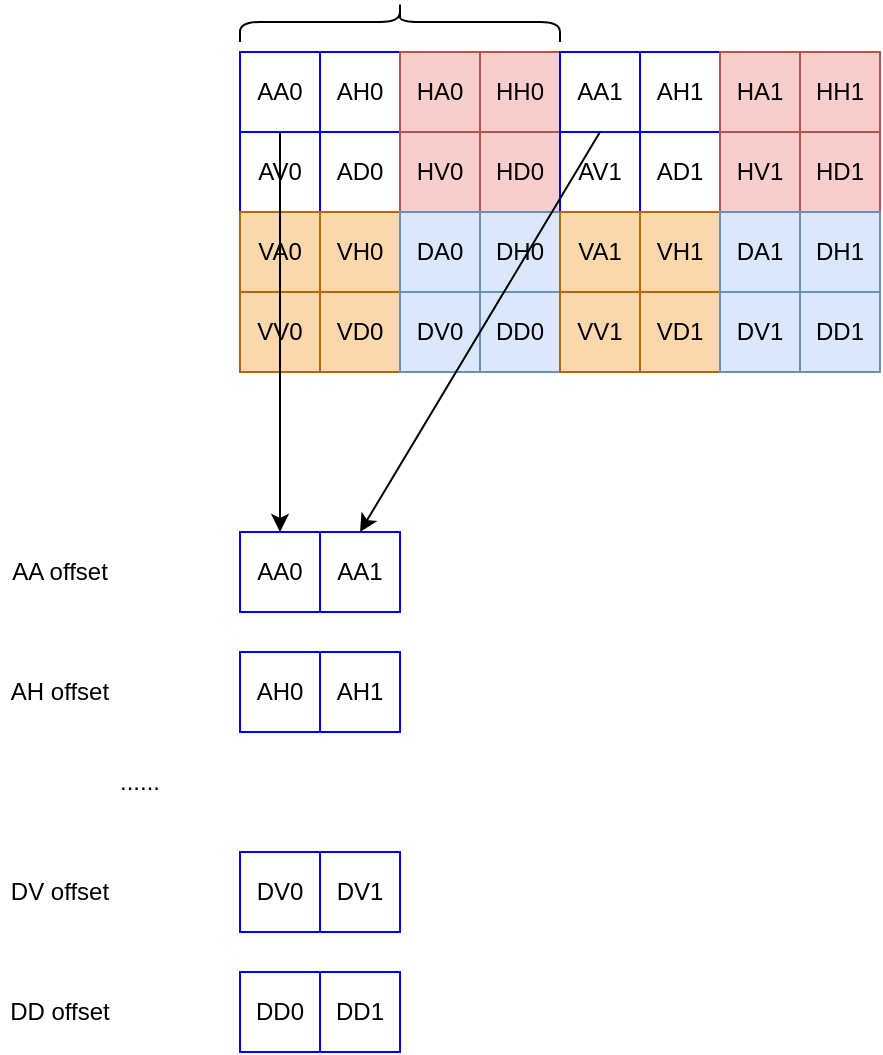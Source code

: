 <mxfile version="21.6.6" type="github">
  <diagram name="第 1 页" id="shTC8Z6--Nmm1lQACW7x">
    <mxGraphModel dx="818" dy="492" grid="1" gridSize="10" guides="1" tooltips="1" connect="1" arrows="1" fold="1" page="1" pageScale="1" pageWidth="1169" pageHeight="827" math="0" shadow="0">
      <root>
        <mxCell id="0" />
        <mxCell id="1" parent="0" />
        <mxCell id="ozwnez7hy_r3zfRa-a8K-2" value="AA0" style="whiteSpace=wrap;html=1;aspect=fixed;strokeColor=#0000FF;" vertex="1" parent="1">
          <mxGeometry x="160" y="80" width="40" height="40" as="geometry" />
        </mxCell>
        <mxCell id="ozwnez7hy_r3zfRa-a8K-3" value="AH0" style="whiteSpace=wrap;html=1;aspect=fixed;strokeColor=#0000FF;" vertex="1" parent="1">
          <mxGeometry x="200" y="80" width="40" height="40" as="geometry" />
        </mxCell>
        <mxCell id="ozwnez7hy_r3zfRa-a8K-4" value="AV0" style="whiteSpace=wrap;html=1;aspect=fixed;strokeColor=#0000FF;" vertex="1" parent="1">
          <mxGeometry x="160" y="120" width="40" height="40" as="geometry" />
        </mxCell>
        <mxCell id="ozwnez7hy_r3zfRa-a8K-5" value="AD0" style="whiteSpace=wrap;html=1;aspect=fixed;strokeColor=#0000FF;" vertex="1" parent="1">
          <mxGeometry x="200" y="120" width="40" height="40" as="geometry" />
        </mxCell>
        <mxCell id="ozwnez7hy_r3zfRa-a8K-6" value="HA0" style="whiteSpace=wrap;html=1;aspect=fixed;strokeColor=#b85450;fillColor=#f8cecc;" vertex="1" parent="1">
          <mxGeometry x="240" y="80" width="40" height="40" as="geometry" />
        </mxCell>
        <mxCell id="ozwnez7hy_r3zfRa-a8K-7" value="HH0" style="whiteSpace=wrap;html=1;aspect=fixed;strokeColor=#b85450;fillColor=#f8cecc;" vertex="1" parent="1">
          <mxGeometry x="280" y="80" width="40" height="40" as="geometry" />
        </mxCell>
        <mxCell id="ozwnez7hy_r3zfRa-a8K-8" value="HV0" style="whiteSpace=wrap;html=1;aspect=fixed;strokeColor=#b85450;fillColor=#f8cecc;" vertex="1" parent="1">
          <mxGeometry x="240" y="120" width="40" height="40" as="geometry" />
        </mxCell>
        <mxCell id="ozwnez7hy_r3zfRa-a8K-9" value="HD0" style="whiteSpace=wrap;html=1;aspect=fixed;strokeColor=#b85450;fillColor=#f8cecc;" vertex="1" parent="1">
          <mxGeometry x="280" y="120" width="40" height="40" as="geometry" />
        </mxCell>
        <mxCell id="ozwnez7hy_r3zfRa-a8K-10" value="VA0" style="whiteSpace=wrap;html=1;aspect=fixed;strokeColor=#b46504;fillColor=#fad7ac;" vertex="1" parent="1">
          <mxGeometry x="160" y="160" width="40" height="40" as="geometry" />
        </mxCell>
        <mxCell id="ozwnez7hy_r3zfRa-a8K-11" value="VH0" style="whiteSpace=wrap;html=1;aspect=fixed;strokeColor=#b46504;fillColor=#fad7ac;" vertex="1" parent="1">
          <mxGeometry x="200" y="160" width="40" height="40" as="geometry" />
        </mxCell>
        <mxCell id="ozwnez7hy_r3zfRa-a8K-12" value="VV0" style="whiteSpace=wrap;html=1;aspect=fixed;strokeColor=#b46504;fillColor=#fad7ac;" vertex="1" parent="1">
          <mxGeometry x="160" y="200" width="40" height="40" as="geometry" />
        </mxCell>
        <mxCell id="ozwnez7hy_r3zfRa-a8K-13" value="VD0" style="whiteSpace=wrap;html=1;aspect=fixed;strokeColor=#b46504;fillColor=#fad7ac;" vertex="1" parent="1">
          <mxGeometry x="200" y="200" width="40" height="40" as="geometry" />
        </mxCell>
        <mxCell id="ozwnez7hy_r3zfRa-a8K-14" value="DA0" style="whiteSpace=wrap;html=1;aspect=fixed;strokeColor=#6c8ebf;fillColor=#dae8fc;" vertex="1" parent="1">
          <mxGeometry x="240" y="160" width="40" height="40" as="geometry" />
        </mxCell>
        <mxCell id="ozwnez7hy_r3zfRa-a8K-15" value="DH0" style="whiteSpace=wrap;html=1;aspect=fixed;strokeColor=#6c8ebf;fillColor=#dae8fc;" vertex="1" parent="1">
          <mxGeometry x="280" y="160" width="40" height="40" as="geometry" />
        </mxCell>
        <mxCell id="ozwnez7hy_r3zfRa-a8K-16" value="DV0" style="whiteSpace=wrap;html=1;aspect=fixed;strokeColor=#6c8ebf;fillColor=#dae8fc;" vertex="1" parent="1">
          <mxGeometry x="240" y="200" width="40" height="40" as="geometry" />
        </mxCell>
        <mxCell id="ozwnez7hy_r3zfRa-a8K-17" value="DD0" style="whiteSpace=wrap;html=1;aspect=fixed;strokeColor=#6c8ebf;fillColor=#dae8fc;" vertex="1" parent="1">
          <mxGeometry x="280" y="200" width="40" height="40" as="geometry" />
        </mxCell>
        <mxCell id="ozwnez7hy_r3zfRa-a8K-18" value="AA1" style="whiteSpace=wrap;html=1;aspect=fixed;strokeColor=#0000FF;" vertex="1" parent="1">
          <mxGeometry x="320" y="80" width="40" height="40" as="geometry" />
        </mxCell>
        <mxCell id="ozwnez7hy_r3zfRa-a8K-19" value="AH1" style="whiteSpace=wrap;html=1;aspect=fixed;strokeColor=#0000FF;" vertex="1" parent="1">
          <mxGeometry x="360" y="80" width="40" height="40" as="geometry" />
        </mxCell>
        <mxCell id="ozwnez7hy_r3zfRa-a8K-20" value="AV1" style="whiteSpace=wrap;html=1;aspect=fixed;strokeColor=#0000FF;" vertex="1" parent="1">
          <mxGeometry x="320" y="120" width="40" height="40" as="geometry" />
        </mxCell>
        <mxCell id="ozwnez7hy_r3zfRa-a8K-21" value="AD1" style="whiteSpace=wrap;html=1;aspect=fixed;strokeColor=#0000FF;" vertex="1" parent="1">
          <mxGeometry x="360" y="120" width="40" height="40" as="geometry" />
        </mxCell>
        <mxCell id="ozwnez7hy_r3zfRa-a8K-22" value="HA1" style="whiteSpace=wrap;html=1;aspect=fixed;strokeColor=#b85450;fillColor=#f8cecc;" vertex="1" parent="1">
          <mxGeometry x="400" y="80" width="40" height="40" as="geometry" />
        </mxCell>
        <mxCell id="ozwnez7hy_r3zfRa-a8K-23" value="HH1" style="whiteSpace=wrap;html=1;aspect=fixed;strokeColor=#b85450;fillColor=#f8cecc;" vertex="1" parent="1">
          <mxGeometry x="440" y="80" width="40" height="40" as="geometry" />
        </mxCell>
        <mxCell id="ozwnez7hy_r3zfRa-a8K-24" value="HV1" style="whiteSpace=wrap;html=1;aspect=fixed;strokeColor=#b85450;fillColor=#f8cecc;" vertex="1" parent="1">
          <mxGeometry x="400" y="120" width="40" height="40" as="geometry" />
        </mxCell>
        <mxCell id="ozwnez7hy_r3zfRa-a8K-25" value="HD1" style="whiteSpace=wrap;html=1;aspect=fixed;strokeColor=#b85450;fillColor=#f8cecc;" vertex="1" parent="1">
          <mxGeometry x="440" y="120" width="40" height="40" as="geometry" />
        </mxCell>
        <mxCell id="ozwnez7hy_r3zfRa-a8K-26" value="VA1" style="whiteSpace=wrap;html=1;aspect=fixed;strokeColor=#b46504;fillColor=#fad7ac;" vertex="1" parent="1">
          <mxGeometry x="320" y="160" width="40" height="40" as="geometry" />
        </mxCell>
        <mxCell id="ozwnez7hy_r3zfRa-a8K-27" value="VH1" style="whiteSpace=wrap;html=1;aspect=fixed;strokeColor=#b46504;fillColor=#fad7ac;" vertex="1" parent="1">
          <mxGeometry x="360" y="160" width="40" height="40" as="geometry" />
        </mxCell>
        <mxCell id="ozwnez7hy_r3zfRa-a8K-28" value="VV1" style="whiteSpace=wrap;html=1;aspect=fixed;strokeColor=#b46504;fillColor=#fad7ac;" vertex="1" parent="1">
          <mxGeometry x="320" y="200" width="40" height="40" as="geometry" />
        </mxCell>
        <mxCell id="ozwnez7hy_r3zfRa-a8K-29" value="VD1" style="whiteSpace=wrap;html=1;aspect=fixed;strokeColor=#b46504;fillColor=#fad7ac;" vertex="1" parent="1">
          <mxGeometry x="360" y="200" width="40" height="40" as="geometry" />
        </mxCell>
        <mxCell id="ozwnez7hy_r3zfRa-a8K-30" value="DA1" style="whiteSpace=wrap;html=1;aspect=fixed;strokeColor=#6c8ebf;fillColor=#dae8fc;" vertex="1" parent="1">
          <mxGeometry x="400" y="160" width="40" height="40" as="geometry" />
        </mxCell>
        <mxCell id="ozwnez7hy_r3zfRa-a8K-31" value="DH1" style="whiteSpace=wrap;html=1;aspect=fixed;strokeColor=#6c8ebf;fillColor=#dae8fc;" vertex="1" parent="1">
          <mxGeometry x="440" y="160" width="40" height="40" as="geometry" />
        </mxCell>
        <mxCell id="ozwnez7hy_r3zfRa-a8K-32" value="DV1" style="whiteSpace=wrap;html=1;aspect=fixed;strokeColor=#6c8ebf;fillColor=#dae8fc;" vertex="1" parent="1">
          <mxGeometry x="400" y="200" width="40" height="40" as="geometry" />
        </mxCell>
        <mxCell id="ozwnez7hy_r3zfRa-a8K-33" value="DD1" style="whiteSpace=wrap;html=1;aspect=fixed;strokeColor=#6c8ebf;fillColor=#dae8fc;" vertex="1" parent="1">
          <mxGeometry x="440" y="200" width="40" height="40" as="geometry" />
        </mxCell>
        <mxCell id="ozwnez7hy_r3zfRa-a8K-34" value="AA0" style="whiteSpace=wrap;html=1;aspect=fixed;strokeColor=#0000FF;" vertex="1" parent="1">
          <mxGeometry x="160" y="320" width="40" height="40" as="geometry" />
        </mxCell>
        <mxCell id="ozwnez7hy_r3zfRa-a8K-35" value="AA1" style="whiteSpace=wrap;html=1;aspect=fixed;strokeColor=#0000FF;" vertex="1" parent="1">
          <mxGeometry x="200" y="320" width="40" height="40" as="geometry" />
        </mxCell>
        <mxCell id="ozwnez7hy_r3zfRa-a8K-36" value="AA offset" style="text;html=1;strokeColor=none;fillColor=none;align=center;verticalAlign=middle;whiteSpace=wrap;rounded=0;" vertex="1" parent="1">
          <mxGeometry x="40" y="320" width="60" height="40" as="geometry" />
        </mxCell>
        <mxCell id="ozwnez7hy_r3zfRa-a8K-37" value="AH0" style="whiteSpace=wrap;html=1;aspect=fixed;strokeColor=#0000FF;" vertex="1" parent="1">
          <mxGeometry x="160" y="380" width="40" height="40" as="geometry" />
        </mxCell>
        <mxCell id="ozwnez7hy_r3zfRa-a8K-38" value="AH1" style="whiteSpace=wrap;html=1;aspect=fixed;strokeColor=#0000FF;" vertex="1" parent="1">
          <mxGeometry x="200" y="380" width="40" height="40" as="geometry" />
        </mxCell>
        <mxCell id="ozwnez7hy_r3zfRa-a8K-39" value="AH offset" style="text;html=1;strokeColor=none;fillColor=none;align=center;verticalAlign=middle;whiteSpace=wrap;rounded=0;" vertex="1" parent="1">
          <mxGeometry x="40" y="380" width="60" height="40" as="geometry" />
        </mxCell>
        <mxCell id="ozwnez7hy_r3zfRa-a8K-40" value="" style="endArrow=classic;html=1;rounded=0;exitX=0.5;exitY=0;exitDx=0;exitDy=0;entryX=0.5;entryY=0;entryDx=0;entryDy=0;" edge="1" parent="1" source="ozwnez7hy_r3zfRa-a8K-4" target="ozwnez7hy_r3zfRa-a8K-34">
          <mxGeometry width="50" height="50" relative="1" as="geometry">
            <mxPoint x="400" y="280" as="sourcePoint" />
            <mxPoint x="450" y="230" as="targetPoint" />
          </mxGeometry>
        </mxCell>
        <mxCell id="ozwnez7hy_r3zfRa-a8K-41" value="" style="endArrow=classic;html=1;rounded=0;exitX=0.5;exitY=0;exitDx=0;exitDy=0;entryX=0.5;entryY=0;entryDx=0;entryDy=0;" edge="1" parent="1" source="ozwnez7hy_r3zfRa-a8K-20" target="ozwnez7hy_r3zfRa-a8K-35">
          <mxGeometry width="50" height="50" relative="1" as="geometry">
            <mxPoint x="400" y="280" as="sourcePoint" />
            <mxPoint x="450" y="230" as="targetPoint" />
          </mxGeometry>
        </mxCell>
        <mxCell id="ozwnez7hy_r3zfRa-a8K-42" value="DV0" style="whiteSpace=wrap;html=1;aspect=fixed;strokeColor=#0000FF;" vertex="1" parent="1">
          <mxGeometry x="160" y="480" width="40" height="40" as="geometry" />
        </mxCell>
        <mxCell id="ozwnez7hy_r3zfRa-a8K-43" value="DV1" style="whiteSpace=wrap;html=1;aspect=fixed;strokeColor=#0000FF;" vertex="1" parent="1">
          <mxGeometry x="200" y="480" width="40" height="40" as="geometry" />
        </mxCell>
        <mxCell id="ozwnez7hy_r3zfRa-a8K-44" value="DV offset" style="text;html=1;strokeColor=none;fillColor=none;align=center;verticalAlign=middle;whiteSpace=wrap;rounded=0;" vertex="1" parent="1">
          <mxGeometry x="40" y="480" width="60" height="40" as="geometry" />
        </mxCell>
        <mxCell id="ozwnez7hy_r3zfRa-a8K-45" value="DD0" style="whiteSpace=wrap;html=1;aspect=fixed;strokeColor=#0000FF;" vertex="1" parent="1">
          <mxGeometry x="160" y="540" width="40" height="40" as="geometry" />
        </mxCell>
        <mxCell id="ozwnez7hy_r3zfRa-a8K-46" value="DD1" style="whiteSpace=wrap;html=1;aspect=fixed;strokeColor=#0000FF;" vertex="1" parent="1">
          <mxGeometry x="200" y="540" width="40" height="40" as="geometry" />
        </mxCell>
        <mxCell id="ozwnez7hy_r3zfRa-a8K-47" value="DD offset" style="text;html=1;strokeColor=none;fillColor=none;align=center;verticalAlign=middle;whiteSpace=wrap;rounded=0;" vertex="1" parent="1">
          <mxGeometry x="40" y="540" width="60" height="40" as="geometry" />
        </mxCell>
        <mxCell id="ozwnez7hy_r3zfRa-a8K-48" value="......" style="text;html=1;strokeColor=none;fillColor=none;align=center;verticalAlign=middle;whiteSpace=wrap;rounded=0;" vertex="1" parent="1">
          <mxGeometry x="80" y="430" width="60" height="30" as="geometry" />
        </mxCell>
        <mxCell id="ozwnez7hy_r3zfRa-a8K-49" value="" style="shape=curlyBracket;whiteSpace=wrap;html=1;rounded=1;flipH=1;labelPosition=right;verticalLabelPosition=middle;align=left;verticalAlign=middle;rotation=-90;" vertex="1" parent="1">
          <mxGeometry x="230" y="-15" width="20" height="160" as="geometry" />
        </mxCell>
      </root>
    </mxGraphModel>
  </diagram>
</mxfile>
